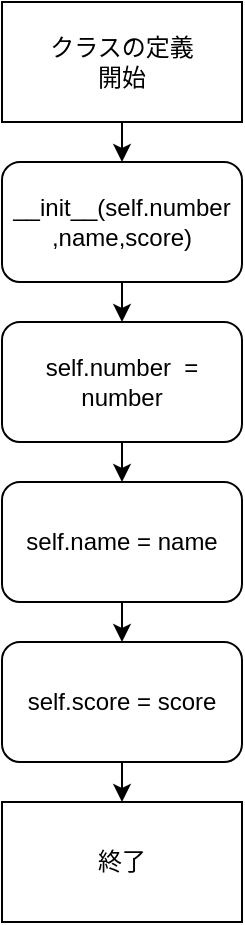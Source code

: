 <mxfile version="24.4.10" type="onedrive">
  <diagram name="ページ1" id="2v8S2WhYaW1vxzrCZ274">
    <mxGraphModel grid="1" page="1" gridSize="10" guides="1" tooltips="1" connect="1" arrows="1" fold="1" pageScale="1" pageWidth="827" pageHeight="1169" math="0" shadow="0">
      <root>
        <mxCell id="0" />
        <mxCell id="1" parent="0" />
        <mxCell id="bo8rSaAs7Vkt7RUqf-Bw-7" style="edgeStyle=orthogonalEdgeStyle;rounded=0;orthogonalLoop=1;jettySize=auto;html=1;exitX=0.5;exitY=1;exitDx=0;exitDy=0;entryX=0.5;entryY=0;entryDx=0;entryDy=0;" edge="1" parent="1" source="bo8rSaAs7Vkt7RUqf-Bw-1" target="bo8rSaAs7Vkt7RUqf-Bw-2">
          <mxGeometry relative="1" as="geometry" />
        </mxCell>
        <mxCell id="bo8rSaAs7Vkt7RUqf-Bw-1" value="クラスの定義&lt;div&gt;開始&lt;/div&gt;" style="rounded=0;whiteSpace=wrap;html=1;" vertex="1" parent="1">
          <mxGeometry x="120" width="120" height="60" as="geometry" />
        </mxCell>
        <mxCell id="bo8rSaAs7Vkt7RUqf-Bw-8" style="edgeStyle=orthogonalEdgeStyle;rounded=0;orthogonalLoop=1;jettySize=auto;html=1;exitX=0.5;exitY=1;exitDx=0;exitDy=0;entryX=0.5;entryY=0;entryDx=0;entryDy=0;" edge="1" parent="1" source="bo8rSaAs7Vkt7RUqf-Bw-2" target="bo8rSaAs7Vkt7RUqf-Bw-3">
          <mxGeometry relative="1" as="geometry" />
        </mxCell>
        <mxCell id="bo8rSaAs7Vkt7RUqf-Bw-2" value="__init__(self.number&lt;div&gt;,name,score)&lt;/div&gt;" style="rounded=1;whiteSpace=wrap;html=1;" vertex="1" parent="1">
          <mxGeometry x="120" y="80" width="120" height="60" as="geometry" />
        </mxCell>
        <mxCell id="bo8rSaAs7Vkt7RUqf-Bw-9" style="edgeStyle=orthogonalEdgeStyle;rounded=0;orthogonalLoop=1;jettySize=auto;html=1;exitX=0.5;exitY=1;exitDx=0;exitDy=0;entryX=0.5;entryY=0;entryDx=0;entryDy=0;" edge="1" parent="1" source="bo8rSaAs7Vkt7RUqf-Bw-3" target="bo8rSaAs7Vkt7RUqf-Bw-4">
          <mxGeometry relative="1" as="geometry" />
        </mxCell>
        <mxCell id="bo8rSaAs7Vkt7RUqf-Bw-3" value="self.number&amp;nbsp; = number" style="rounded=1;whiteSpace=wrap;html=1;" vertex="1" parent="1">
          <mxGeometry x="120" y="160" width="120" height="60" as="geometry" />
        </mxCell>
        <mxCell id="bo8rSaAs7Vkt7RUqf-Bw-10" style="edgeStyle=orthogonalEdgeStyle;rounded=0;orthogonalLoop=1;jettySize=auto;html=1;exitX=0.5;exitY=1;exitDx=0;exitDy=0;entryX=0.5;entryY=0;entryDx=0;entryDy=0;" edge="1" parent="1" source="bo8rSaAs7Vkt7RUqf-Bw-4" target="bo8rSaAs7Vkt7RUqf-Bw-5">
          <mxGeometry relative="1" as="geometry" />
        </mxCell>
        <mxCell id="bo8rSaAs7Vkt7RUqf-Bw-4" value="self.name = name" style="rounded=1;whiteSpace=wrap;html=1;" vertex="1" parent="1">
          <mxGeometry x="120" y="240" width="120" height="60" as="geometry" />
        </mxCell>
        <mxCell id="bo8rSaAs7Vkt7RUqf-Bw-11" style="edgeStyle=orthogonalEdgeStyle;rounded=0;orthogonalLoop=1;jettySize=auto;html=1;exitX=0.5;exitY=1;exitDx=0;exitDy=0;entryX=0.5;entryY=0;entryDx=0;entryDy=0;" edge="1" parent="1" source="bo8rSaAs7Vkt7RUqf-Bw-5" target="bo8rSaAs7Vkt7RUqf-Bw-6">
          <mxGeometry relative="1" as="geometry" />
        </mxCell>
        <mxCell id="bo8rSaAs7Vkt7RUqf-Bw-5" value="self.score = score" style="rounded=1;whiteSpace=wrap;html=1;" vertex="1" parent="1">
          <mxGeometry x="120" y="320" width="120" height="60" as="geometry" />
        </mxCell>
        <mxCell id="bo8rSaAs7Vkt7RUqf-Bw-6" value="終了" style="rounded=0;whiteSpace=wrap;html=1;" vertex="1" parent="1">
          <mxGeometry x="120" y="400" width="120" height="60" as="geometry" />
        </mxCell>
      </root>
    </mxGraphModel>
  </diagram>
</mxfile>
